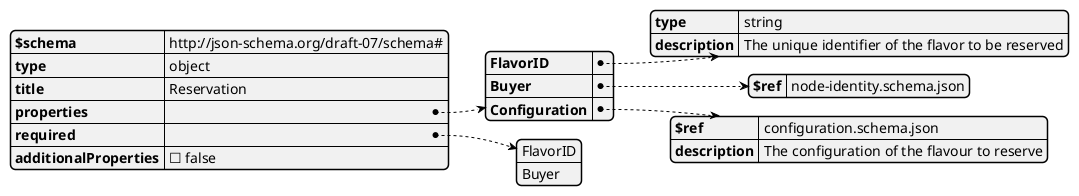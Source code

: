 @startjson
{
    "$schema": "http://json-schema.org/draft-07/schema#",
    "type": "object",
    "title": "Reservation",
    "properties": {
        "FlavorID": {
            "type": "string",
            "description": "The unique identifier of the flavor to be reserved"
        },
        "Buyer": {
            "$ref": "node-identity.schema.json"
        },
        "Configuration": {
            "$ref": "configuration.schema.json",
            "description": "The configuration of the flavour to reserve"
        }
    },
    "required": [
        "FlavorID",
        "Buyer"
    ],
    "additionalProperties": false
}
@endjson

